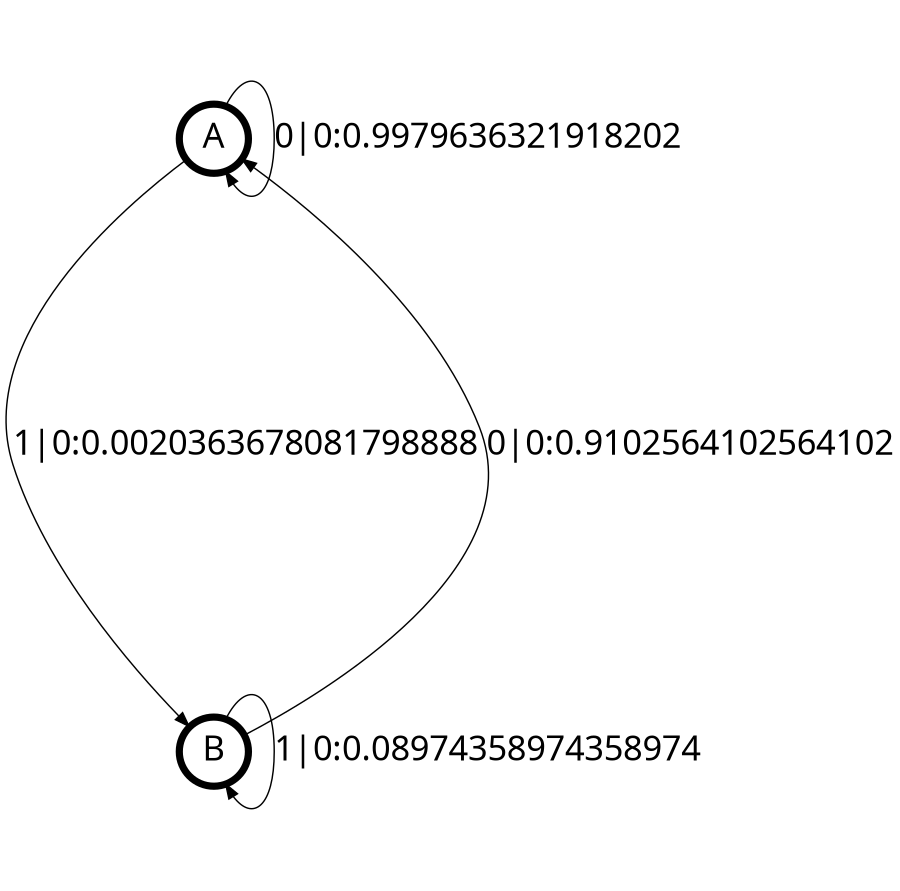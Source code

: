 digraph  {
size = "6,8.5";
ratio = "fill";
node
[shape = circle];
node [fontsize = 24];
node [penwidth = 5];
edge [fontsize = 24];
node [fontname = "CMU Serif Roman"];
graph [fontname = "CMU Serif Roman"];
edge [fontname = "CMU Serif Roman"];
A -> A [label = "0|0:0.9979636321918202\l"];
A -> B [label = "1|0:0.0020363678081798888\l"];
B -> A [label = "0|0:0.9102564102564102\l"];
B -> B [label = "1|0:0.08974358974358974\l"];
}